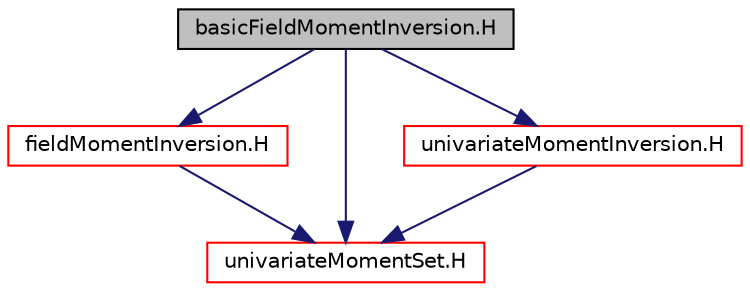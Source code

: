 digraph "basicFieldMomentInversion.H"
{
  bgcolor="transparent";
  edge [fontname="Helvetica",fontsize="10",labelfontname="Helvetica",labelfontsize="10"];
  node [fontname="Helvetica",fontsize="10",shape=record];
  Node0 [label="basicFieldMomentInversion.H",height=0.2,width=0.4,color="black", fillcolor="grey75", style="filled", fontcolor="black"];
  Node0 -> Node1 [color="midnightblue",fontsize="10",style="solid",fontname="Helvetica"];
  Node1 [label="fieldMomentInversion.H",height=0.2,width=0.4,color="red",URL="$a00050.html"];
  Node1 -> Node23 [color="midnightblue",fontsize="10",style="solid",fontname="Helvetica"];
  Node23 [label="univariateMomentSet.H",height=0.2,width=0.4,color="red",URL="$a00350.html"];
  Node0 -> Node23 [color="midnightblue",fontsize="10",style="solid",fontname="Helvetica"];
  Node0 -> Node32 [color="midnightblue",fontsize="10",style="solid",fontname="Helvetica"];
  Node32 [label="univariateMomentInversion.H",height=0.2,width=0.4,color="red",URL="$a00272.html"];
  Node32 -> Node23 [color="midnightblue",fontsize="10",style="solid",fontname="Helvetica"];
}
